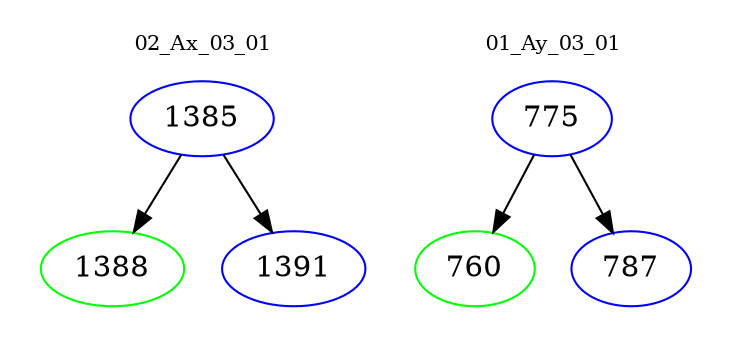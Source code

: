 digraph{
subgraph cluster_0 {
color = white
label = "02_Ax_03_01";
fontsize=10;
T0_1385 [label="1385", color="blue"]
T0_1385 -> T0_1388 [color="black"]
T0_1388 [label="1388", color="green"]
T0_1385 -> T0_1391 [color="black"]
T0_1391 [label="1391", color="blue"]
}
subgraph cluster_1 {
color = white
label = "01_Ay_03_01";
fontsize=10;
T1_775 [label="775", color="blue"]
T1_775 -> T1_760 [color="black"]
T1_760 [label="760", color="green"]
T1_775 -> T1_787 [color="black"]
T1_787 [label="787", color="blue"]
}
}
